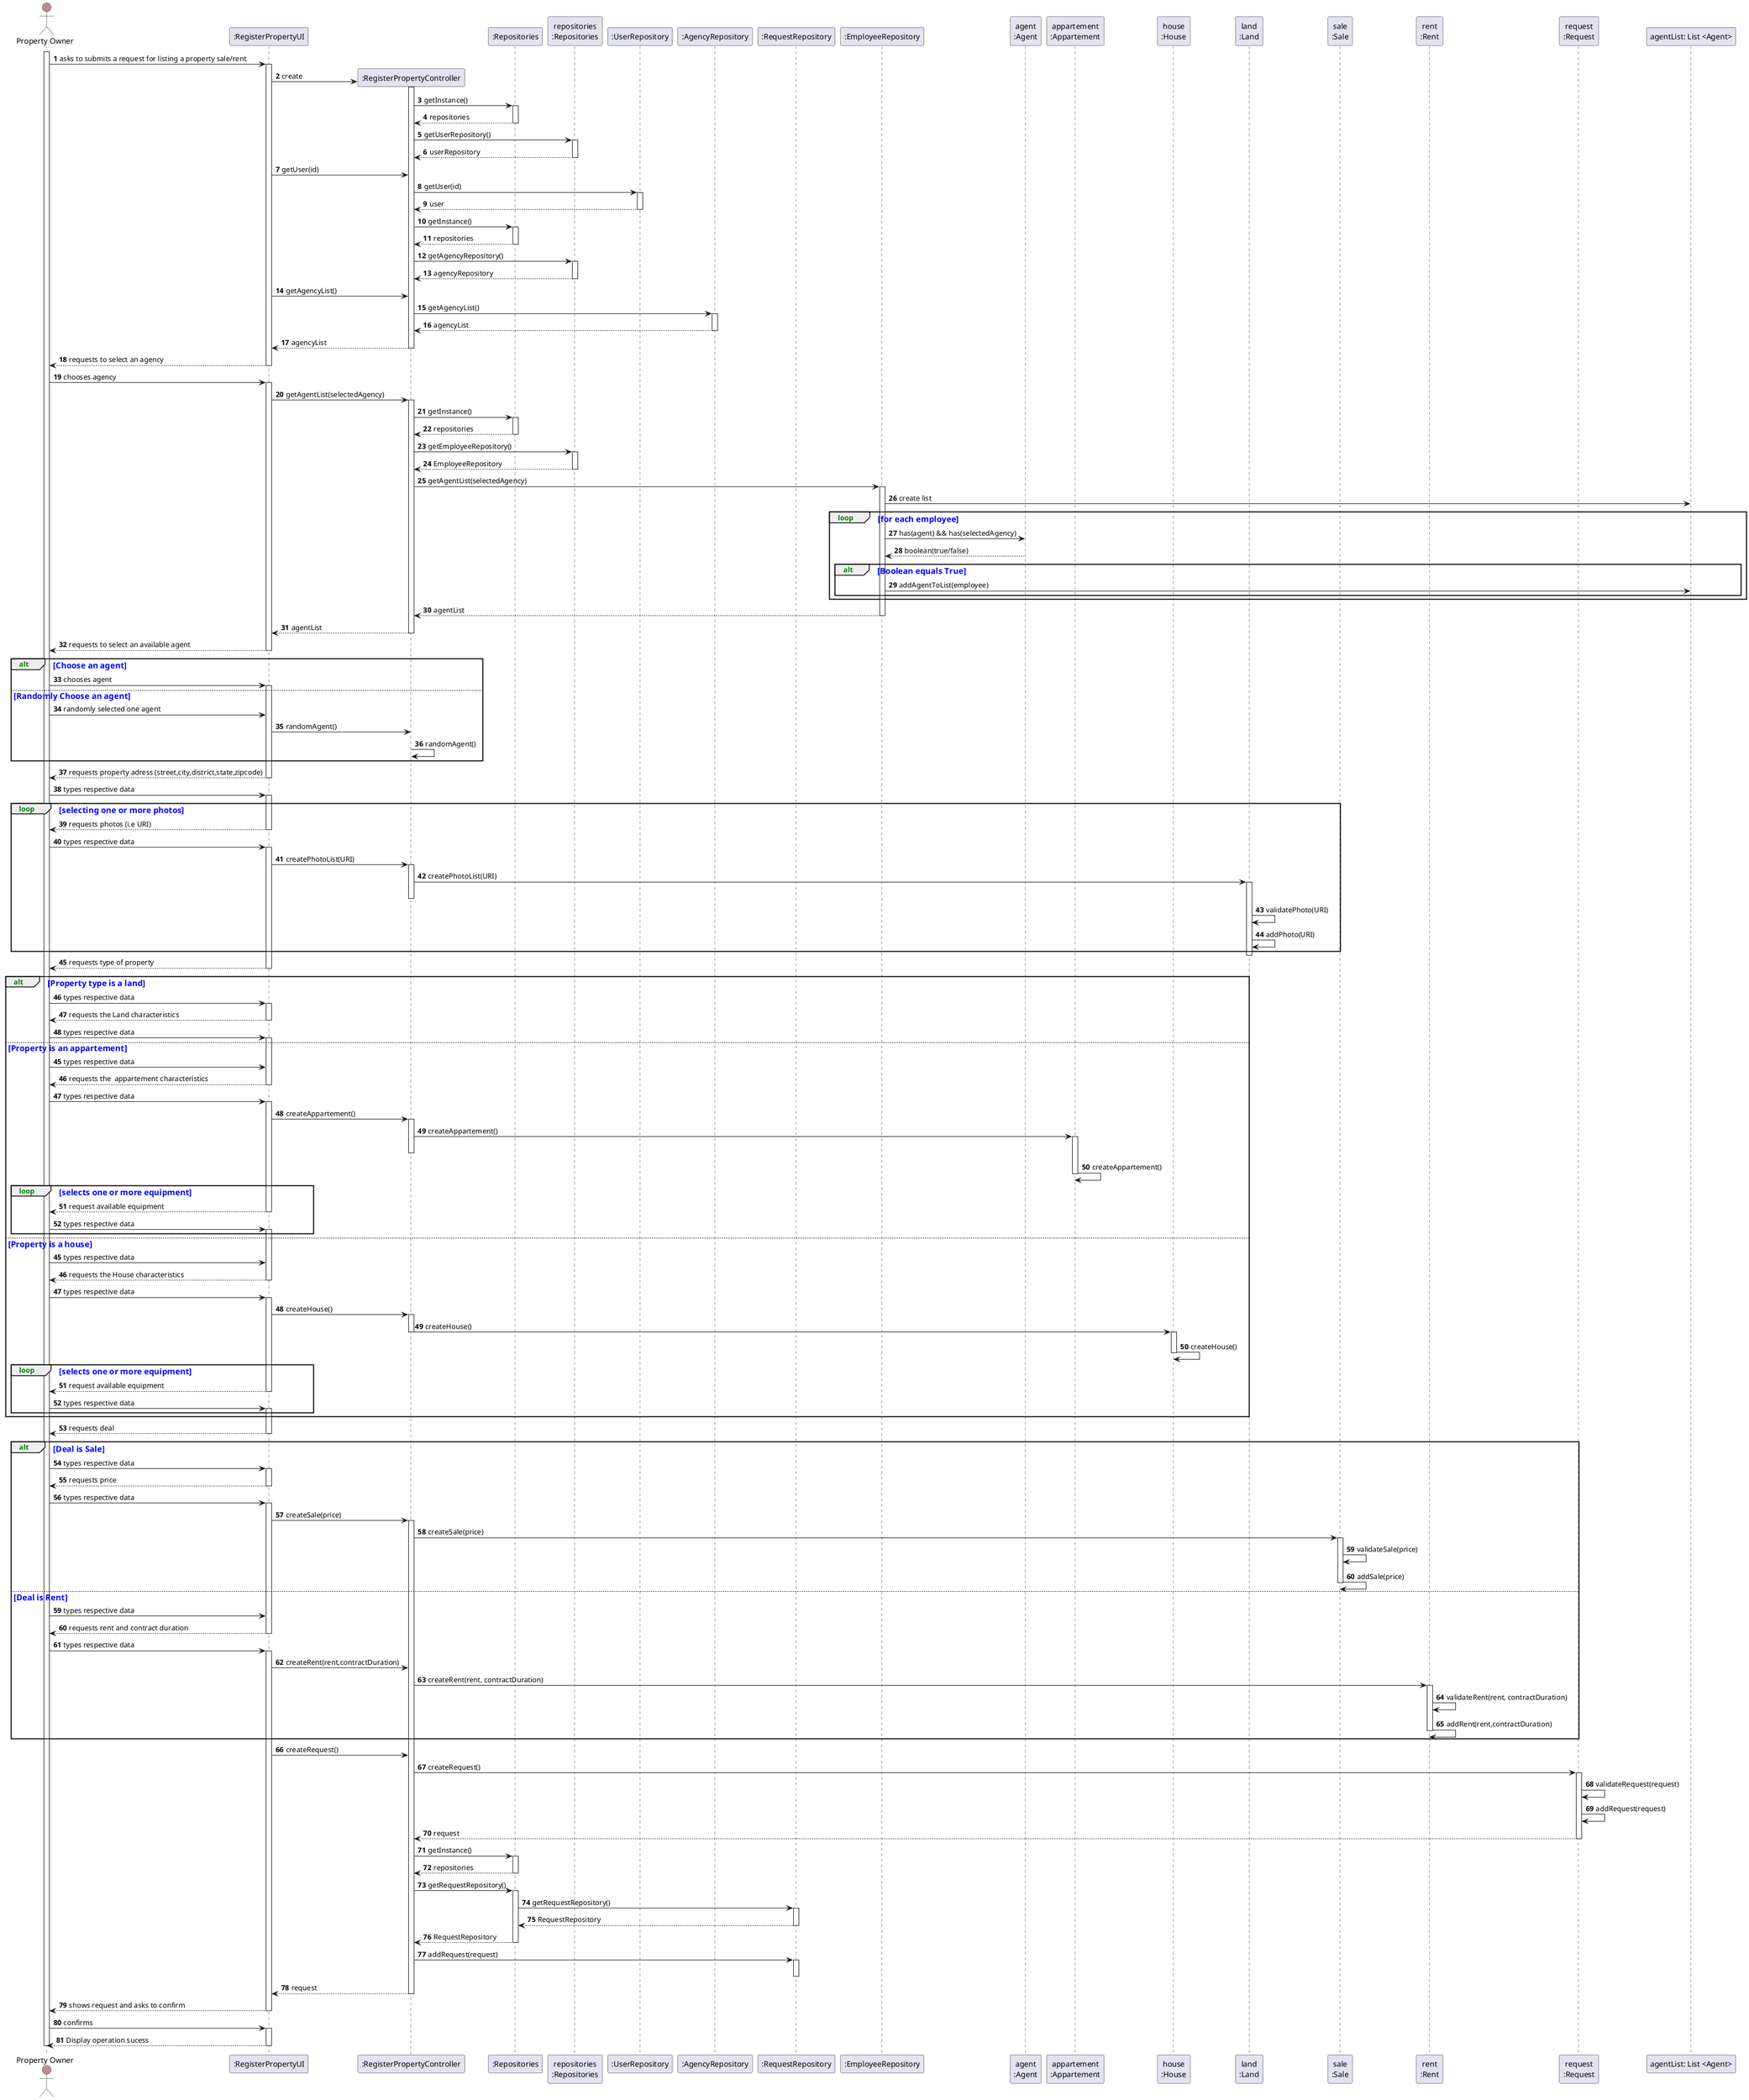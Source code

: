 @startuml
skinparam monochrome false
skinparam packageStyle rectangle
skinparam shadowing false
autonumber
'alt style
skinparam SequenceGroupHeaderFontColor green
skinparam SequenceGroupFontColor blue
skinparam SequenceGroupFontSize 15
'hide footbox
actor "Property Owner" as PO #RosyBrown
participant ":RegisterPropertyUI" as UI
participant ":RegisterPropertyController" as CTRL
'Repositories
participant ":Repositories" as Repositories
participant "repositories\n:Repositories" as PLAT
participant ":UserRepository" as UserRepository
participant ":AgencyRepository" as AgencyRepository
participant ":RequestRepository" as RequestRepository
participant ":EmployeeRepository" as EmployeeRepository
'Objects
participant "agent\n:Agent" as Agent
participant "appartement\n:Appartement" as Appartement
participant "house\n:House" as House
participant "land\n:Land" as Land
participant "sale\n:Sale" as Sale
participant "rent\n:Rent" as Rent
participant "request\n:Request" as Request
activate PO

        PO -> UI : asks to submits a request for listing a property sale/rent

        activate UI

'            UI --> PO : requests data (reference, description,  informal \n description, technical description, duration, cost)
            'create CTRL
            UI -> CTRL** : create
            activate CTRL

            CTRL -> Repositories : getInstance()
            activate Repositories
                Repositories --> CTRL: repositories
            deactivate Repositories

            CTRL -> PLAT: getUserRepository()
            activate PLAT

            PLAT --> CTRL: userRepository
            deactivate PLAT 

            UI -> CTRL: getUser(id)

            CTRL -> UserRepository: getUser(id)
            activate UserRepository

            UserRepository --> CTRL: user
            deactivate UserRepository

            CTRL -> Repositories : getInstance()
            activate Repositories
                Repositories --> CTRL: repositories
            deactivate Repositories

            CTRL -> PLAT: getAgencyRepository()
            activate PLAT

            PLAT --> CTRL: agencyRepository
            deactivate PLAT


            UI -> CTRL: getAgencyList()

            CTRL -> AgencyRepository: getAgencyList()
            activate AgencyRepository



            AgencyRepository --> CTRL: agencyList
            deactivate AgencyRepository

            CTRL --> UI : agencyList
            deactivate CTRL

            UI --> PO : requests to select an agency
            deactivate UI

            PO -> UI : chooses agency
            activate UI

            UI -> CTRL : getAgentList(selectedAgency)
            activate CTRL
                        CTRL -> Repositories : getInstance()
                            activate Repositories
                                Repositories --> CTRL: repositories
                            deactivate Repositories

                            CTRL -> PLAT: getEmployeeRepository()
                            activate PLAT

                            PLAT --> CTRL: EmployeeRepository
                            deactivate PLAT
            CTRL ->  EmployeeRepository: getAgentList(selectedAgency)
            activate EmployeeRepository

            participant "agentList: List <Agent>" as agentList


            EmployeeRepository-> agentList : create list

            loop for each employee

            EmployeeRepository-> Agent : has(agent) && has(selectedAgency)

            Agent --> EmployeeRepository: boolean(true/false)

            alt Boolean equals True

            EmployeeRepository-> agentList : addAgentToList(employee)

            end

            end





            EmployeeRepository--> CTRL : agentList
            deactivate EmployeeRepository

            CTRL --> UI : agentList
            deactivate CTRL

    UI --> PO : requests to select an available agent
                deactivate UI
        alt Choose an agent
           PO -> UI : chooses agent
                    activate UI
        else Randomly Choose an agent
            PO -> UI : randomly selected one agent
        UI -> CTRL : randomAgent()
        CTRL -> CTRL : randomAgent()
        end
      
        UI --> PO : requests property adress (street,city,district,state,zipcode)
        deactivate UI

        PO -> UI : types respective data
        activate UI

       loop selecting one or more photos

        UI --> PO : requests photos (i.e URI)
        deactivate UI

        PO -> UI : types respective data
        activate UI

        UI -> CTRL : createPhotoList(URI)
        activate CTRL


        CTRL -> Land : createPhotoList(URI)
        activate Land
        deactivate CTRL

        Land -> Land : validatePhoto(URI)

        Land -> Land : addPhoto(URI)

        end

        deactivate Land

        UI --> PO : requests type of property
        deactivate UI

    alt Property type is a land
        PO -> UI : types respective data
        activate UI

        UI -->PO  : requests the Land characteristics
        deactivate UI
        PO ->UI  : types respective data
        activate UI


    else Property is an appartement
    autonumber 45
        PO -> UI : types respective data

        UI -->PO  : requests the  appartement characteristics
        deactivate UI
        PO ->UI  : types respective data
        activate UI


        UI -> CTRL : createAppartement()
        activate CTRL

         CTRL -> Appartement  : createAppartement()
        activate Appartement
        deactivate CTRL

        Appartement -> Appartement : createAppartement()
        deactivate Appartement




        loop selects one or more equipment

        UI --> PO : request available equipment
        deactivate UI

        PO -> UI : types respective data
        activate UI

        end

    else Property is a house
    autonumber 45

  PO -> UI : types respective data


         UI -->PO  : requests the House characteristics
        deactivate UI
        PO ->UI  : types respective data
        activate UI


        UI -> CTRL : createHouse()
        activate CTRL

        CTRL -> House  : createHouse()
        deactivate CTRL
        activate House
        House -> House : createHouse()
        deactivate House



        loop selects one or more equipment

            UI --> PO : request available equipment
            deactivate UI

            PO -> UI : types respective data
            activate UI

        end



    end

    UI --> PO : requests deal
    deactivate UI

    alt Deal is Sale

    PO -> UI : types respective data
    activate UI

    UI --> PO : requests price
    deactivate UI

    PO -> UI : types respective data
    activate UI


    UI -> CTRL : createSale(price)
    activate CTRL

    CTRL -> Sale : createSale(price)
    activate Sale

    Sale -> Sale : validateSale(price)

    Sale -> Sale : addSale(price)
    deactivate Sale
    else Deal is Rent
    autonumber 59
    PO -> UI : types respective data

    UI --> PO : requests rent and contract duration
    deactivate UI

    PO -> UI : types respective data
    activate UI

    UI -> CTRL : createRent(rent,contractDuration)

    CTRL -> Rent : createRent(rent, contractDuration)
    activate Rent

    Rent -> Rent : validateRent(rent, contractDuration)

    Rent -> Rent : addRent(rent,contractDuration)
    deactivate Rent
    end

    UI -> CTRL : createRequest()

    CTRL -> Request : createRequest()
    activate Request

    Request -> Request : validateRequest(request)

    Request -> Request : addRequest(request)

    Request --> CTRL : request
    deactivate Request

    CTRL -> Repositories : getInstance()
    activate Repositories

    Repositories --> CTRL : repositories
    deactivate Repositories

    CTRL -> Repositories : getRequestRepository()
    activate Repositories

    Repositories -> RequestRepository : getRequestRepository()
    activate RequestRepository

    RequestRepository --> Repositories: RequestRepository
    deactivate RequestRepository

    Repositories --> CTRL : RequestRepository
    deactivate Repositories

    CTRL -> RequestRepository : addRequest(request)
    activate RequestRepository
    deactivate RequestRepository


    CTRL --> UI : request
    deactivate CTRL

    UI --> PO : shows request and asks to confirm
    deactivate UI

    PO -> UI : confirms
    activate UI

    UI --> PO : Display operation sucess
    deactivate UI

    deactivate PO



@enduml